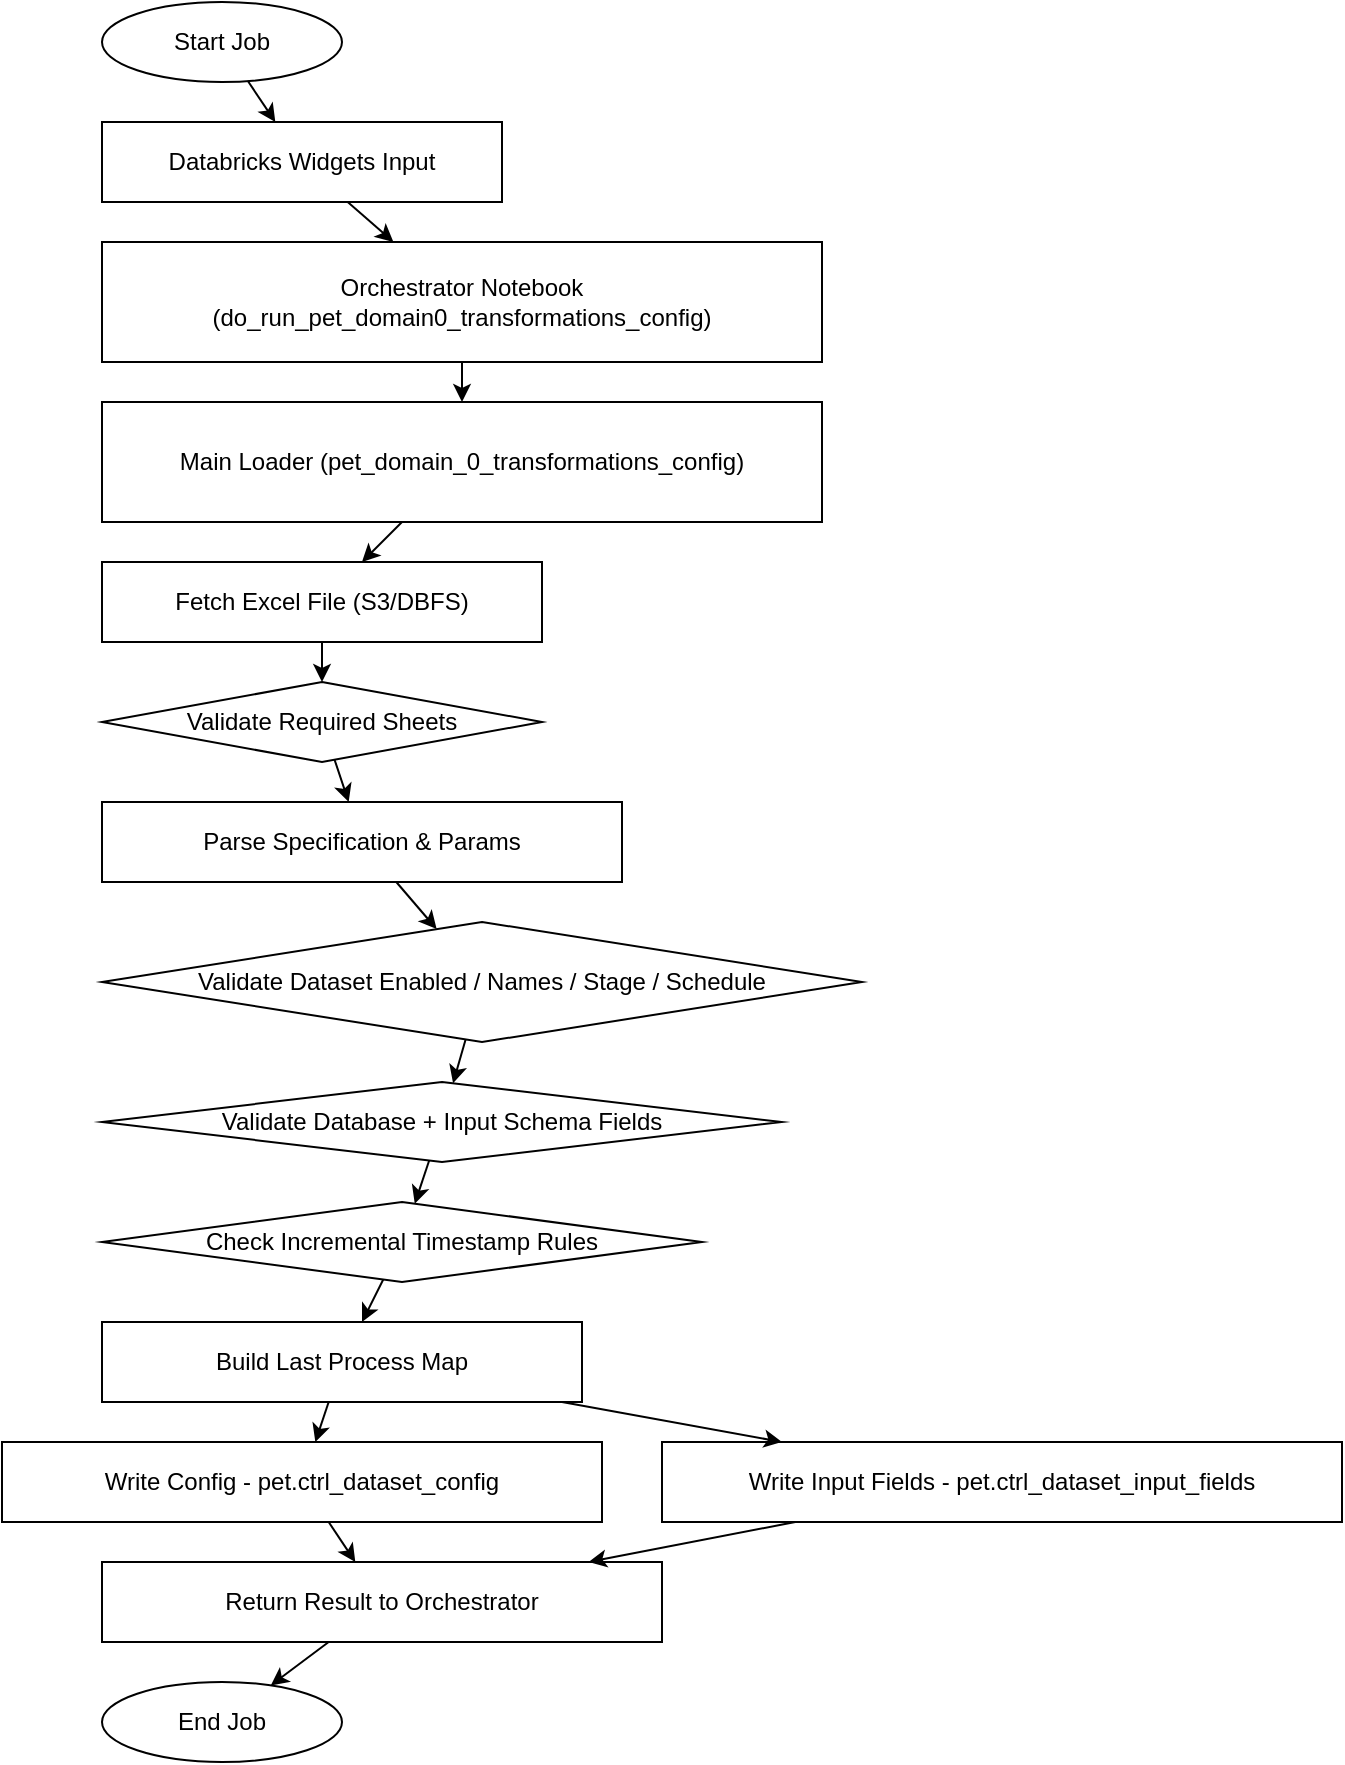 <mxfile>
  <diagram name="Flowchart" id="pet-domain0-job">
    <mxGraphModel dx="1472" dy="859" grid="1" gridSize="10" guides="1" tooltips="1" connect="1" arrows="1" fold="1" page="1" pageScale="1" pageWidth="827" pageHeight="1169" math="0" shadow="0">
      <root>
        <mxCell id="0"/>
        <mxCell id="1" parent="0"/>
        <!-- Nodes -->
        <mxCell id="A" value="Start Job" style="ellipse;whiteSpace=wrap;html=1;" vertex="1" parent="1"><mxGeometry x="60" y="40" width="120" height="40" as="geometry"/></mxCell>
        <mxCell id="B" value="Databricks Widgets Input" style="rectangle;whiteSpace=wrap;html=1;" vertex="1" parent="1"><mxGeometry x="60" y="100" width="200" height="40" as="geometry"/></mxCell>
        <mxCell id="C" value="Orchestrator Notebook (do_run_pet_domain0_transformations_config)" style="rectangle;whiteSpace=wrap;html=1;" vertex="1" parent="1"><mxGeometry x="60" y="160" width="360" height="60" as="geometry"/></mxCell>
        <mxCell id="D" value="Main Loader (pet_domain_0_transformations_config)" style="rectangle;whiteSpace=wrap;html=1;" vertex="1" parent="1"><mxGeometry x="60" y="240" width="360" height="60" as="geometry"/></mxCell>
        <mxCell id="E" value="Fetch Excel File (S3/DBFS)" style="rectangle;whiteSpace=wrap;html=1;" vertex="1" parent="1"><mxGeometry x="60" y="320" width="220" height="40" as="geometry"/></mxCell>
        <mxCell id="F" value="Validate Required Sheets" style="rhombus;whiteSpace=wrap;html=1;" vertex="1" parent="1"><mxGeometry x="60" y="380" width="220" height="40" as="geometry"/></mxCell>
        <mxCell id="G" value="Parse Specification &amp; Params" style="rectangle;whiteSpace=wrap;html=1;" vertex="1" parent="1"><mxGeometry x="60" y="440" width="260" height="40" as="geometry"/></mxCell>
        <mxCell id="H" value="Validate Dataset Enabled / Names / Stage / Schedule" style="rhombus;whiteSpace=wrap;html=1;" vertex="1" parent="1"><mxGeometry x="60" y="500" width="380" height="60" as="geometry"/></mxCell>
        <mxCell id="I" value="Validate Database + Input Schema Fields" style="rhombus;whiteSpace=wrap;html=1;" vertex="1" parent="1"><mxGeometry x="60" y="580" width="340" height="40" as="geometry"/></mxCell>
        <mxCell id="J" value="Check Incremental Timestamp Rules" style="rhombus;whiteSpace=wrap;html=1;" vertex="1" parent="1"><mxGeometry x="60" y="640" width="300" height="40" as="geometry"/></mxCell>
        <mxCell id="K" value="Build Last Process Map" style="rectangle;whiteSpace=wrap;html=1;" vertex="1" parent="1"><mxGeometry x="60" y="700" width="240" height="40" as="geometry"/></mxCell>
        <mxCell id="L" value="Write Config - pet.ctrl_dataset_config" style="rectangle;whiteSpace=wrap;html=1;" vertex="1" parent="1"><mxGeometry x="10" y="760" width="300" height="40" as="geometry"/></mxCell>
        <mxCell id="M" value="Write Input Fields - pet.ctrl_dataset_input_fields" style="rectangle;whiteSpace=wrap;html=1;" vertex="1" parent="1"><mxGeometry x="340" y="760" width="340" height="40" as="geometry"/></mxCell>
        <mxCell id="N" value="Return Result to Orchestrator" style="rectangle;whiteSpace=wrap;html=1;" vertex="1" parent="1"><mxGeometry x="60" y="820" width="280" height="40" as="geometry"/></mxCell>
        <mxCell id="O" value="End Job" style="ellipse;whiteSpace=wrap;html=1;" vertex="1" parent="1"><mxGeometry x="60" y="880" width="120" height="40" as="geometry"/></mxCell>
        <!-- Edges -->
        <mxCell id="AB" edge="1" parent="1" source="A" target="B"><mxGeometry relative="1" as="geometry"/></mxCell>
        <mxCell id="BC" edge="1" parent="1" source="B" target="C"><mxGeometry relative="1" as="geometry"/></mxCell>
        <mxCell id="CD" edge="1" parent="1" source="C" target="D"><mxGeometry relative="1" as="geometry"/></mxCell>
        <mxCell id="DE" edge="1" parent="1" source="D" target="E"><mxGeometry relative="1" as="geometry"/></mxCell>
        <mxCell id="EF" edge="1" parent="1" source="E" target="F"><mxGeometry relative="1" as="geometry"/></mxCell>
        <mxCell id="FG" edge="1" parent="1" source="F" target="G"><mxGeometry relative="1" as="geometry"/></mxCell>
        <mxCell id="GH" edge="1" parent="1" source="G" target="H"><mxGeometry relative="1" as="geometry"/></mxCell>
        <mxCell id="HI" edge="1" parent="1" source="H" target="I"><mxGeometry relative="1" as="geometry"/></mxCell>
        <mxCell id="IJ" edge="1" parent="1" source="I" target="J"><mxGeometry relative="1" as="geometry"/></mxCell>
        <mxCell id="JK" edge="1" parent="1" source="J" target="K"><mxGeometry relative="1" as="geometry"/></mxCell>
        <mxCell id="KL" edge="1" parent="1" source="K" target="L"><mxGeometry relative="1" as="geometry"/></mxCell>
        <mxCell id="KM" edge="1" parent="1" source="K" target="M"><mxGeometry relative="1" as="geometry"/></mxCell>
        <mxCell id="LN" edge="1" parent="1" source="L" target="N"><mxGeometry relative="1" as="geometry"/></mxCell>
        <mxCell id="MN" edge="1" parent="1" source="M" target="N"><mxGeometry relative="1" as="geometry"/></mxCell>
        <mxCell id="NO" edge="1" parent="1" source="N" target="O"><mxGeometry relative="1" as="geometry"/></mxCell>
      </root>
    </mxGraphModel>
  </diagram>
</mxfile>